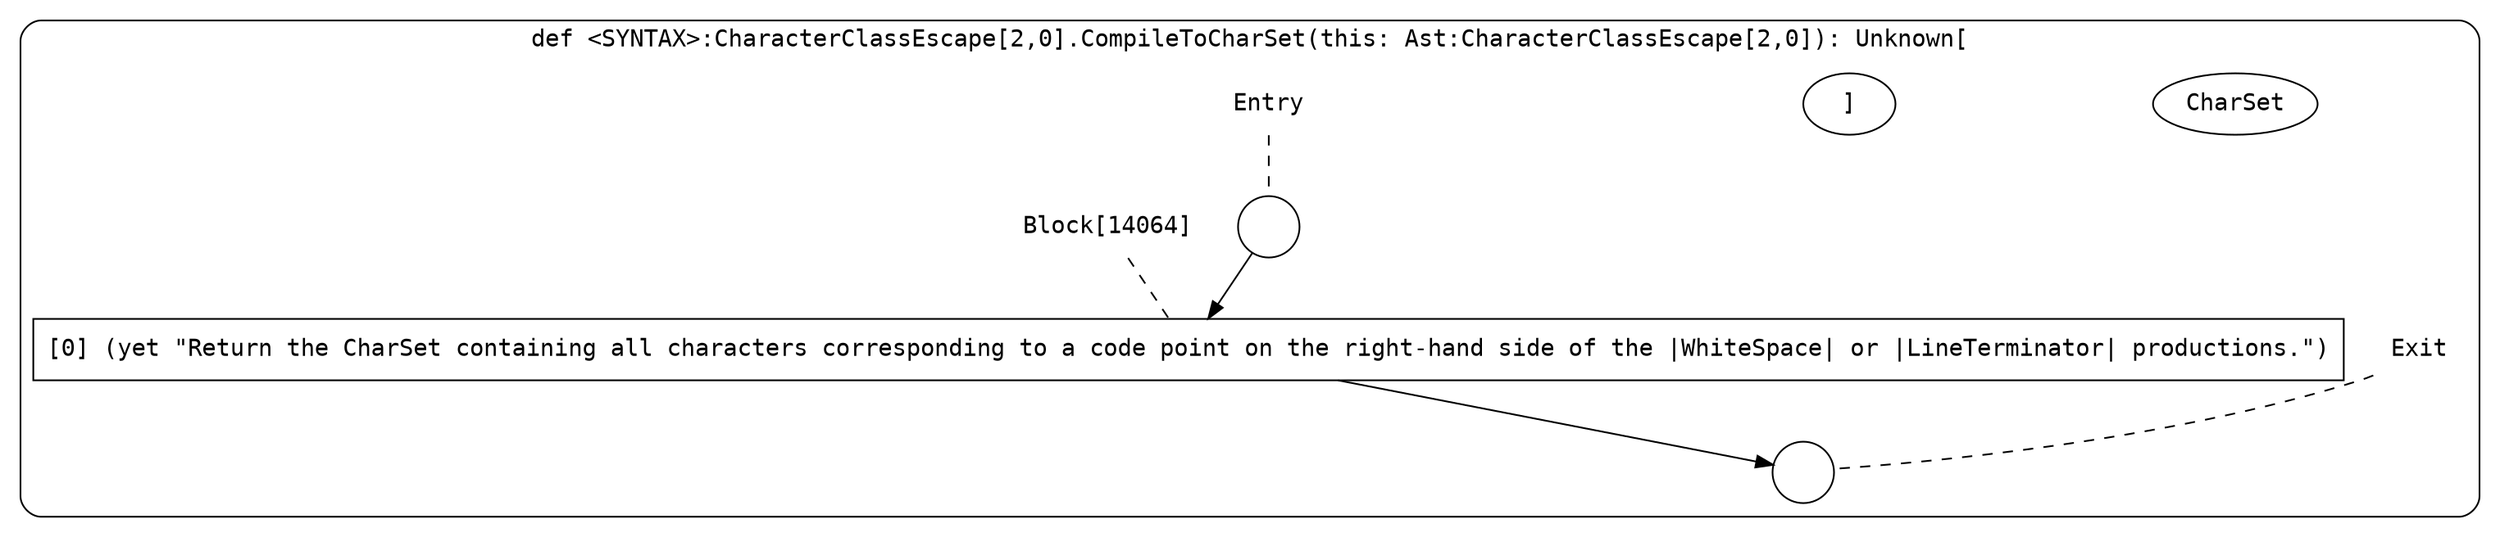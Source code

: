 digraph {
  graph [fontname = "Consolas"]
  node [fontname = "Consolas"]
  edge [fontname = "Consolas"]
  subgraph cluster2293 {
    label = "def <SYNTAX>:CharacterClassEscape[2,0].CompileToCharSet(this: Ast:CharacterClassEscape[2,0]): Unknown["CharSet"]"
    style = rounded
    cluster2293_entry_name [shape=none, label=<<font color="black">Entry</font>>]
    cluster2293_entry_name -> cluster2293_entry [arrowhead=none, color="black", style=dashed]
    cluster2293_entry [shape=circle label=" " color="black" fillcolor="white" style=filled]
    cluster2293_entry -> node14064 [color="black"]
    cluster2293_exit_name [shape=none, label=<<font color="black">Exit</font>>]
    cluster2293_exit_name -> cluster2293_exit [arrowhead=none, color="black", style=dashed]
    cluster2293_exit [shape=circle label=" " color="black" fillcolor="white" style=filled]
    node14064_name [shape=none, label=<<font color="black">Block[14064]</font>>]
    node14064_name -> node14064 [arrowhead=none, color="black", style=dashed]
    node14064 [shape=box, label=<<font color="black">[0] (yet &quot;Return the CharSet containing all characters corresponding to a code point on the right-hand side of the |WhiteSpace| or |LineTerminator| productions.&quot;)<BR ALIGN="LEFT"/></font>> color="black" fillcolor="white", style=filled]
    node14064 -> cluster2293_exit [color="black"]
  }
}
